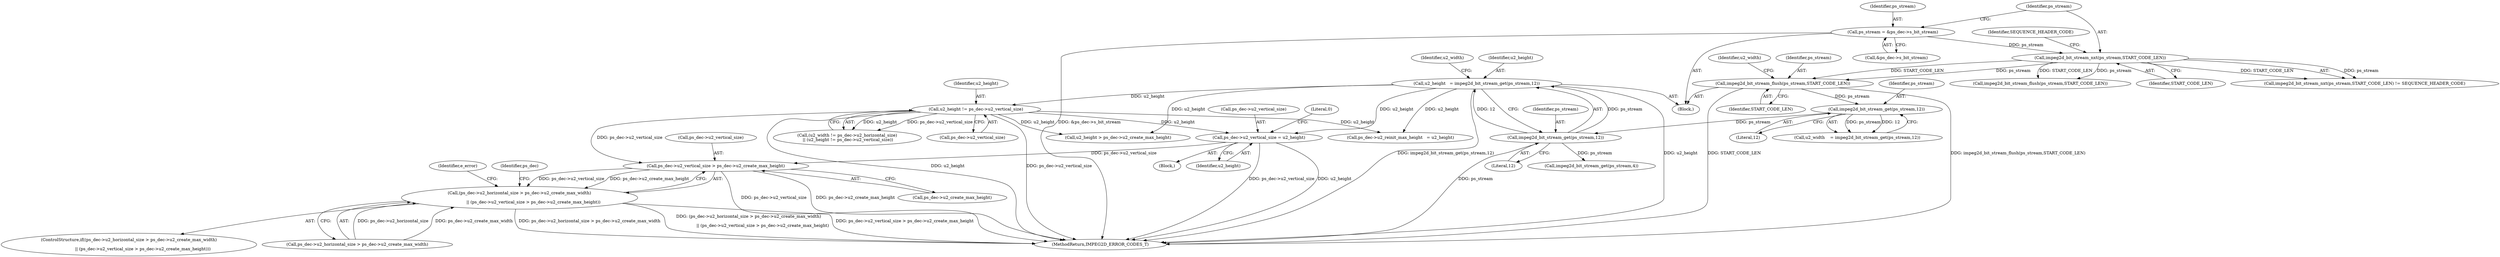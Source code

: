 digraph "0_Android_a86eb798d077b9b25c8f8c77e3c02c2f287c1ce7_0@API" {
"1000250" [label="(Call,ps_dec->u2_vertical_size > ps_dec->u2_create_max_height)"];
"1000185" [label="(Call,ps_dec->u2_vertical_size = u2_height)"];
"1000167" [label="(Call,u2_height != ps_dec->u2_vertical_size)"];
"1000155" [label="(Call,u2_height   = impeg2d_bit_stream_get(ps_stream,12))"];
"1000157" [label="(Call,impeg2d_bit_stream_get(ps_stream,12))"];
"1000152" [label="(Call,impeg2d_bit_stream_get(ps_stream,12))"];
"1000147" [label="(Call,impeg2d_bit_stream_flush(ps_stream,START_CODE_LEN))"];
"1000137" [label="(Call,impeg2d_bit_stream_nxt(ps_stream,START_CODE_LEN))"];
"1000127" [label="(Call,ps_stream = &ps_dec->s_bit_stream)"];
"1000242" [label="(Call,(ps_dec->u2_horizontal_size > ps_dec->u2_create_max_width)\n\n                     || (ps_dec->u2_vertical_size > ps_dec->u2_create_max_height))"];
"1000150" [label="(Call,u2_width    = impeg2d_bit_stream_get(ps_stream,12))"];
"1000137" [label="(Call,impeg2d_bit_stream_nxt(ps_stream,START_CODE_LEN))"];
"1000250" [label="(Call,ps_dec->u2_vertical_size > ps_dec->u2_create_max_height)"];
"1000149" [label="(Identifier,START_CODE_LEN)"];
"1000151" [label="(Identifier,u2_width)"];
"1000147" [label="(Call,impeg2d_bit_stream_flush(ps_stream,START_CODE_LEN))"];
"1000153" [label="(Identifier,ps_stream)"];
"1000167" [label="(Call,u2_height != ps_dec->u2_vertical_size)"];
"1000156" [label="(Identifier,u2_height)"];
"1000213" [label="(Call,u2_height > ps_dec->u2_create_max_height)"];
"1000129" [label="(Call,&ps_dec->s_bit_stream)"];
"1000152" [label="(Call,impeg2d_bit_stream_get(ps_stream,12))"];
"1000254" [label="(Call,ps_dec->u2_create_max_height)"];
"1000189" [label="(Identifier,u2_height)"];
"1000127" [label="(Call,ps_stream = &ps_dec->s_bit_stream)"];
"1000241" [label="(ControlStructure,if((ps_dec->u2_horizontal_size > ps_dec->u2_create_max_width)\n\n                     || (ps_dec->u2_vertical_size > ps_dec->u2_create_max_height)))"];
"1000192" [label="(Literal,0)"];
"1000269" [label="(Call,impeg2d_bit_stream_get(ps_stream,4))"];
"1000243" [label="(Call,ps_dec->u2_horizontal_size > ps_dec->u2_create_max_width)"];
"1000157" [label="(Call,impeg2d_bit_stream_get(ps_stream,12))"];
"1000223" [label="(Call,ps_dec->u2_reinit_max_height   = u2_height)"];
"1000139" [label="(Identifier,START_CODE_LEN)"];
"1000125" [label="(Block,)"];
"1000242" [label="(Call,(ps_dec->u2_horizontal_size > ps_dec->u2_create_max_width)\n\n                     || (ps_dec->u2_vertical_size > ps_dec->u2_create_max_height))"];
"1000159" [label="(Literal,12)"];
"1000163" [label="(Identifier,u2_width)"];
"1000161" [label="(Call,(u2_width != ps_dec->u2_horizontal_size)\n || (u2_height != ps_dec->u2_vertical_size))"];
"1000186" [label="(Call,ps_dec->u2_vertical_size)"];
"1000136" [label="(Call,impeg2d_bit_stream_nxt(ps_stream,START_CODE_LEN) != SEQUENCE_HEADER_CODE)"];
"1000260" [label="(Identifier,e_error)"];
"1000379" [label="(MethodReturn,IMPEG2D_ERROR_CODES_T)"];
"1000148" [label="(Identifier,ps_stream)"];
"1000267" [label="(Identifier,ps_dec)"];
"1000155" [label="(Call,u2_height   = impeg2d_bit_stream_get(ps_stream,12))"];
"1000128" [label="(Identifier,ps_stream)"];
"1000158" [label="(Identifier,ps_stream)"];
"1000179" [label="(Block,)"];
"1000138" [label="(Identifier,ps_stream)"];
"1000169" [label="(Call,ps_dec->u2_vertical_size)"];
"1000154" [label="(Literal,12)"];
"1000140" [label="(Identifier,SEQUENCE_HEADER_CODE)"];
"1000142" [label="(Call,impeg2d_bit_stream_flush(ps_stream,START_CODE_LEN))"];
"1000251" [label="(Call,ps_dec->u2_vertical_size)"];
"1000168" [label="(Identifier,u2_height)"];
"1000185" [label="(Call,ps_dec->u2_vertical_size = u2_height)"];
"1000250" -> "1000242"  [label="AST: "];
"1000250" -> "1000254"  [label="CFG: "];
"1000251" -> "1000250"  [label="AST: "];
"1000254" -> "1000250"  [label="AST: "];
"1000242" -> "1000250"  [label="CFG: "];
"1000250" -> "1000379"  [label="DDG: ps_dec->u2_vertical_size"];
"1000250" -> "1000379"  [label="DDG: ps_dec->u2_create_max_height"];
"1000250" -> "1000242"  [label="DDG: ps_dec->u2_vertical_size"];
"1000250" -> "1000242"  [label="DDG: ps_dec->u2_create_max_height"];
"1000185" -> "1000250"  [label="DDG: ps_dec->u2_vertical_size"];
"1000167" -> "1000250"  [label="DDG: ps_dec->u2_vertical_size"];
"1000185" -> "1000179"  [label="AST: "];
"1000185" -> "1000189"  [label="CFG: "];
"1000186" -> "1000185"  [label="AST: "];
"1000189" -> "1000185"  [label="AST: "];
"1000192" -> "1000185"  [label="CFG: "];
"1000185" -> "1000379"  [label="DDG: ps_dec->u2_vertical_size"];
"1000185" -> "1000379"  [label="DDG: u2_height"];
"1000167" -> "1000185"  [label="DDG: u2_height"];
"1000155" -> "1000185"  [label="DDG: u2_height"];
"1000167" -> "1000161"  [label="AST: "];
"1000167" -> "1000169"  [label="CFG: "];
"1000168" -> "1000167"  [label="AST: "];
"1000169" -> "1000167"  [label="AST: "];
"1000161" -> "1000167"  [label="CFG: "];
"1000167" -> "1000379"  [label="DDG: u2_height"];
"1000167" -> "1000379"  [label="DDG: ps_dec->u2_vertical_size"];
"1000167" -> "1000161"  [label="DDG: u2_height"];
"1000167" -> "1000161"  [label="DDG: ps_dec->u2_vertical_size"];
"1000155" -> "1000167"  [label="DDG: u2_height"];
"1000167" -> "1000213"  [label="DDG: u2_height"];
"1000167" -> "1000223"  [label="DDG: u2_height"];
"1000155" -> "1000125"  [label="AST: "];
"1000155" -> "1000157"  [label="CFG: "];
"1000156" -> "1000155"  [label="AST: "];
"1000157" -> "1000155"  [label="AST: "];
"1000163" -> "1000155"  [label="CFG: "];
"1000155" -> "1000379"  [label="DDG: impeg2d_bit_stream_get(ps_stream,12)"];
"1000155" -> "1000379"  [label="DDG: u2_height"];
"1000157" -> "1000155"  [label="DDG: ps_stream"];
"1000157" -> "1000155"  [label="DDG: 12"];
"1000155" -> "1000213"  [label="DDG: u2_height"];
"1000155" -> "1000223"  [label="DDG: u2_height"];
"1000157" -> "1000159"  [label="CFG: "];
"1000158" -> "1000157"  [label="AST: "];
"1000159" -> "1000157"  [label="AST: "];
"1000157" -> "1000379"  [label="DDG: ps_stream"];
"1000152" -> "1000157"  [label="DDG: ps_stream"];
"1000157" -> "1000269"  [label="DDG: ps_stream"];
"1000152" -> "1000150"  [label="AST: "];
"1000152" -> "1000154"  [label="CFG: "];
"1000153" -> "1000152"  [label="AST: "];
"1000154" -> "1000152"  [label="AST: "];
"1000150" -> "1000152"  [label="CFG: "];
"1000152" -> "1000150"  [label="DDG: ps_stream"];
"1000152" -> "1000150"  [label="DDG: 12"];
"1000147" -> "1000152"  [label="DDG: ps_stream"];
"1000147" -> "1000125"  [label="AST: "];
"1000147" -> "1000149"  [label="CFG: "];
"1000148" -> "1000147"  [label="AST: "];
"1000149" -> "1000147"  [label="AST: "];
"1000151" -> "1000147"  [label="CFG: "];
"1000147" -> "1000379"  [label="DDG: START_CODE_LEN"];
"1000147" -> "1000379"  [label="DDG: impeg2d_bit_stream_flush(ps_stream,START_CODE_LEN)"];
"1000137" -> "1000147"  [label="DDG: ps_stream"];
"1000137" -> "1000147"  [label="DDG: START_CODE_LEN"];
"1000137" -> "1000136"  [label="AST: "];
"1000137" -> "1000139"  [label="CFG: "];
"1000138" -> "1000137"  [label="AST: "];
"1000139" -> "1000137"  [label="AST: "];
"1000140" -> "1000137"  [label="CFG: "];
"1000137" -> "1000136"  [label="DDG: ps_stream"];
"1000137" -> "1000136"  [label="DDG: START_CODE_LEN"];
"1000127" -> "1000137"  [label="DDG: ps_stream"];
"1000137" -> "1000142"  [label="DDG: ps_stream"];
"1000137" -> "1000142"  [label="DDG: START_CODE_LEN"];
"1000127" -> "1000125"  [label="AST: "];
"1000127" -> "1000129"  [label="CFG: "];
"1000128" -> "1000127"  [label="AST: "];
"1000129" -> "1000127"  [label="AST: "];
"1000138" -> "1000127"  [label="CFG: "];
"1000127" -> "1000379"  [label="DDG: &ps_dec->s_bit_stream"];
"1000242" -> "1000241"  [label="AST: "];
"1000242" -> "1000243"  [label="CFG: "];
"1000243" -> "1000242"  [label="AST: "];
"1000260" -> "1000242"  [label="CFG: "];
"1000267" -> "1000242"  [label="CFG: "];
"1000242" -> "1000379"  [label="DDG: (ps_dec->u2_horizontal_size > ps_dec->u2_create_max_width)\n\n                     || (ps_dec->u2_vertical_size > ps_dec->u2_create_max_height)"];
"1000242" -> "1000379"  [label="DDG: ps_dec->u2_vertical_size > ps_dec->u2_create_max_height"];
"1000242" -> "1000379"  [label="DDG: ps_dec->u2_horizontal_size > ps_dec->u2_create_max_width"];
"1000243" -> "1000242"  [label="DDG: ps_dec->u2_horizontal_size"];
"1000243" -> "1000242"  [label="DDG: ps_dec->u2_create_max_width"];
}
